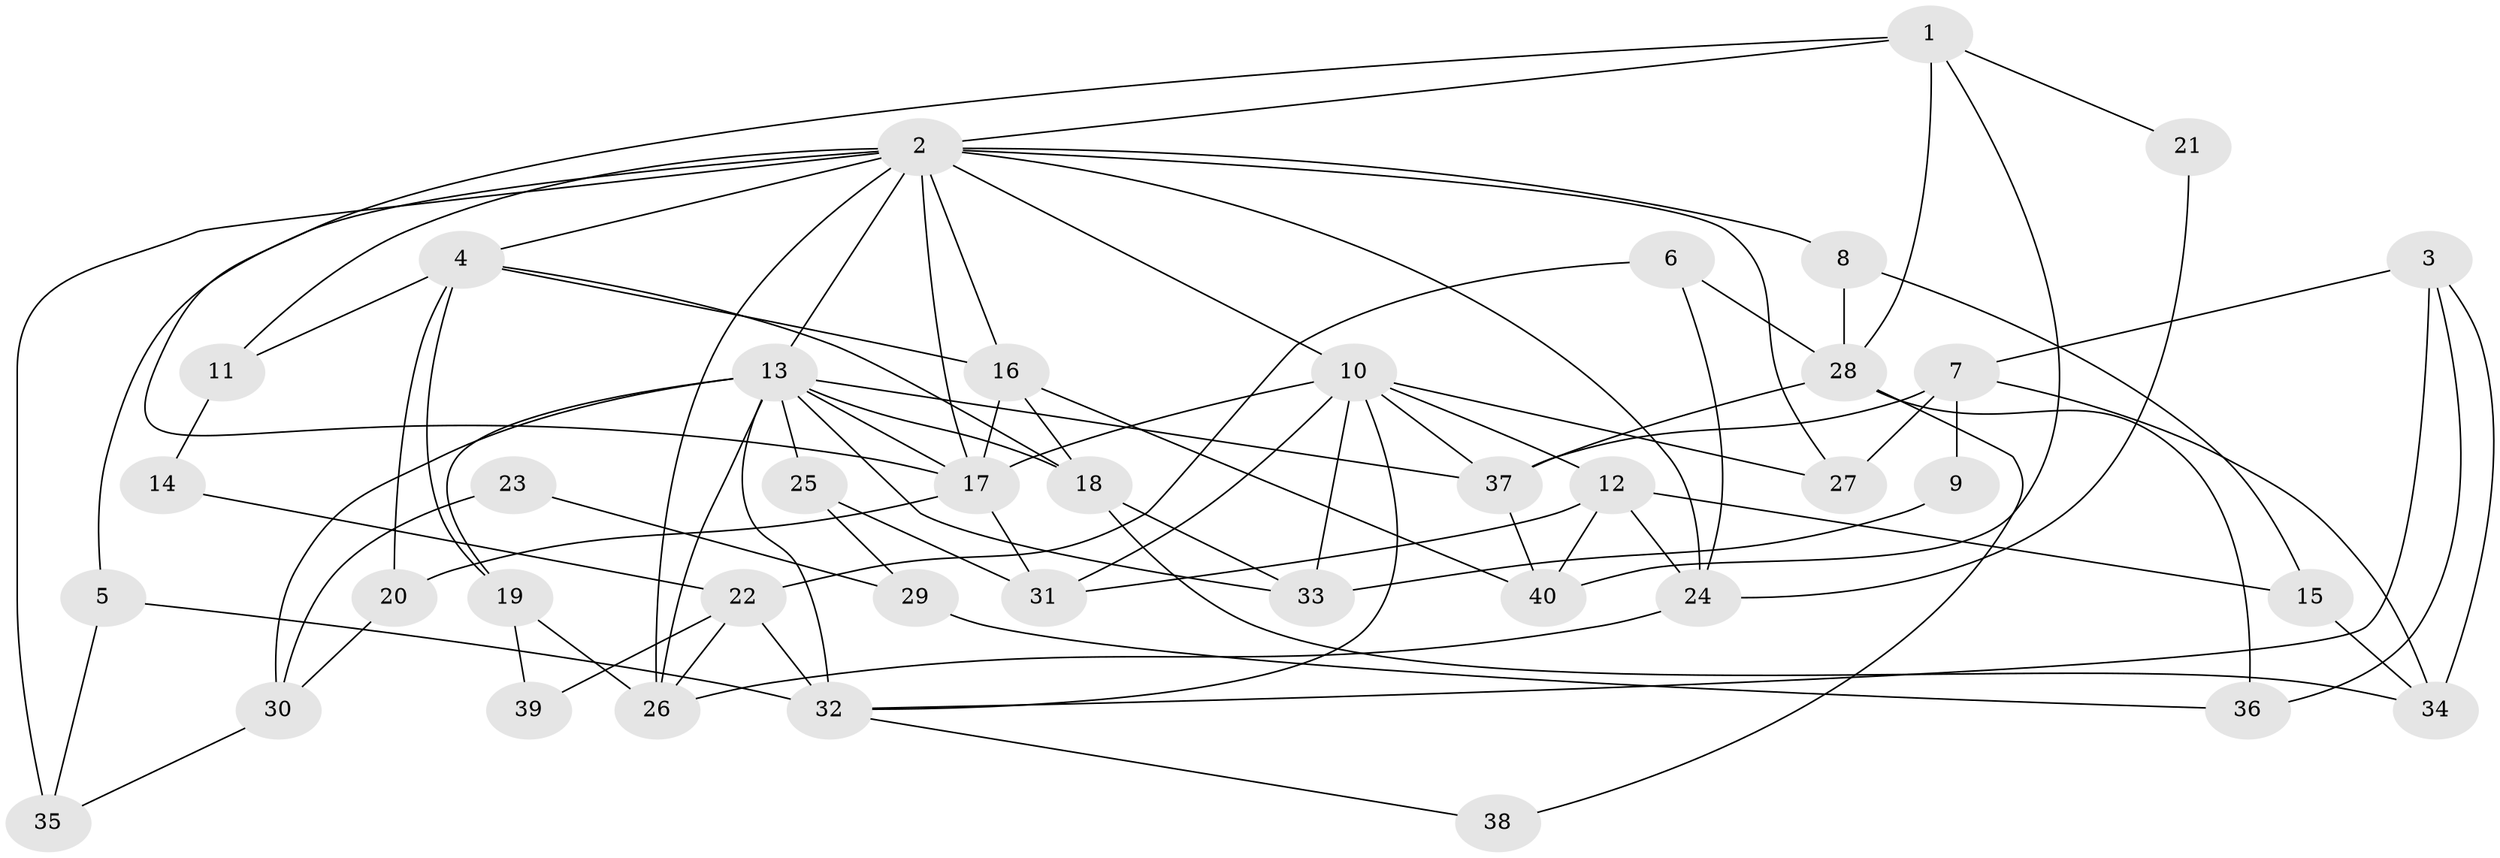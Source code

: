 // original degree distribution, {5: 0.22807017543859648, 4: 0.3157894736842105, 6: 0.05263157894736842, 3: 0.2631578947368421, 2: 0.10526315789473684, 7: 0.017543859649122806, 9: 0.017543859649122806}
// Generated by graph-tools (version 1.1) at 2025/51/03/04/25 22:51:16]
// undirected, 40 vertices, 87 edges
graph export_dot {
  node [color=gray90,style=filled];
  1;
  2;
  3;
  4;
  5;
  6;
  7;
  8;
  9;
  10;
  11;
  12;
  13;
  14;
  15;
  16;
  17;
  18;
  19;
  20;
  21;
  22;
  23;
  24;
  25;
  26;
  27;
  28;
  29;
  30;
  31;
  32;
  33;
  34;
  35;
  36;
  37;
  38;
  39;
  40;
  1 -- 2 [weight=1.0];
  1 -- 17 [weight=1.0];
  1 -- 21 [weight=1.0];
  1 -- 28 [weight=1.0];
  1 -- 40 [weight=1.0];
  2 -- 4 [weight=1.0];
  2 -- 5 [weight=1.0];
  2 -- 8 [weight=1.0];
  2 -- 10 [weight=2.0];
  2 -- 11 [weight=2.0];
  2 -- 13 [weight=1.0];
  2 -- 16 [weight=2.0];
  2 -- 17 [weight=1.0];
  2 -- 24 [weight=1.0];
  2 -- 26 [weight=1.0];
  2 -- 27 [weight=1.0];
  2 -- 35 [weight=2.0];
  3 -- 7 [weight=1.0];
  3 -- 32 [weight=1.0];
  3 -- 34 [weight=1.0];
  3 -- 36 [weight=1.0];
  4 -- 11 [weight=1.0];
  4 -- 16 [weight=1.0];
  4 -- 18 [weight=1.0];
  4 -- 19 [weight=1.0];
  4 -- 20 [weight=1.0];
  5 -- 32 [weight=1.0];
  5 -- 35 [weight=1.0];
  6 -- 22 [weight=1.0];
  6 -- 24 [weight=1.0];
  6 -- 28 [weight=1.0];
  7 -- 9 [weight=1.0];
  7 -- 27 [weight=1.0];
  7 -- 34 [weight=1.0];
  7 -- 37 [weight=1.0];
  8 -- 15 [weight=1.0];
  8 -- 28 [weight=1.0];
  9 -- 33 [weight=1.0];
  10 -- 12 [weight=1.0];
  10 -- 17 [weight=1.0];
  10 -- 27 [weight=1.0];
  10 -- 31 [weight=1.0];
  10 -- 32 [weight=1.0];
  10 -- 33 [weight=1.0];
  10 -- 37 [weight=1.0];
  11 -- 14 [weight=1.0];
  12 -- 15 [weight=1.0];
  12 -- 24 [weight=1.0];
  12 -- 31 [weight=1.0];
  12 -- 40 [weight=1.0];
  13 -- 17 [weight=1.0];
  13 -- 18 [weight=1.0];
  13 -- 19 [weight=1.0];
  13 -- 25 [weight=2.0];
  13 -- 26 [weight=1.0];
  13 -- 30 [weight=1.0];
  13 -- 32 [weight=2.0];
  13 -- 33 [weight=1.0];
  13 -- 37 [weight=1.0];
  14 -- 22 [weight=1.0];
  15 -- 34 [weight=1.0];
  16 -- 17 [weight=2.0];
  16 -- 18 [weight=1.0];
  16 -- 40 [weight=1.0];
  17 -- 20 [weight=1.0];
  17 -- 31 [weight=1.0];
  18 -- 33 [weight=1.0];
  18 -- 34 [weight=1.0];
  19 -- 26 [weight=1.0];
  19 -- 39 [weight=1.0];
  20 -- 30 [weight=1.0];
  21 -- 24 [weight=1.0];
  22 -- 26 [weight=1.0];
  22 -- 32 [weight=1.0];
  22 -- 39 [weight=1.0];
  23 -- 29 [weight=1.0];
  23 -- 30 [weight=1.0];
  24 -- 26 [weight=1.0];
  25 -- 29 [weight=1.0];
  25 -- 31 [weight=1.0];
  28 -- 36 [weight=1.0];
  28 -- 37 [weight=1.0];
  28 -- 38 [weight=1.0];
  29 -- 36 [weight=1.0];
  30 -- 35 [weight=1.0];
  32 -- 38 [weight=1.0];
  37 -- 40 [weight=1.0];
}
